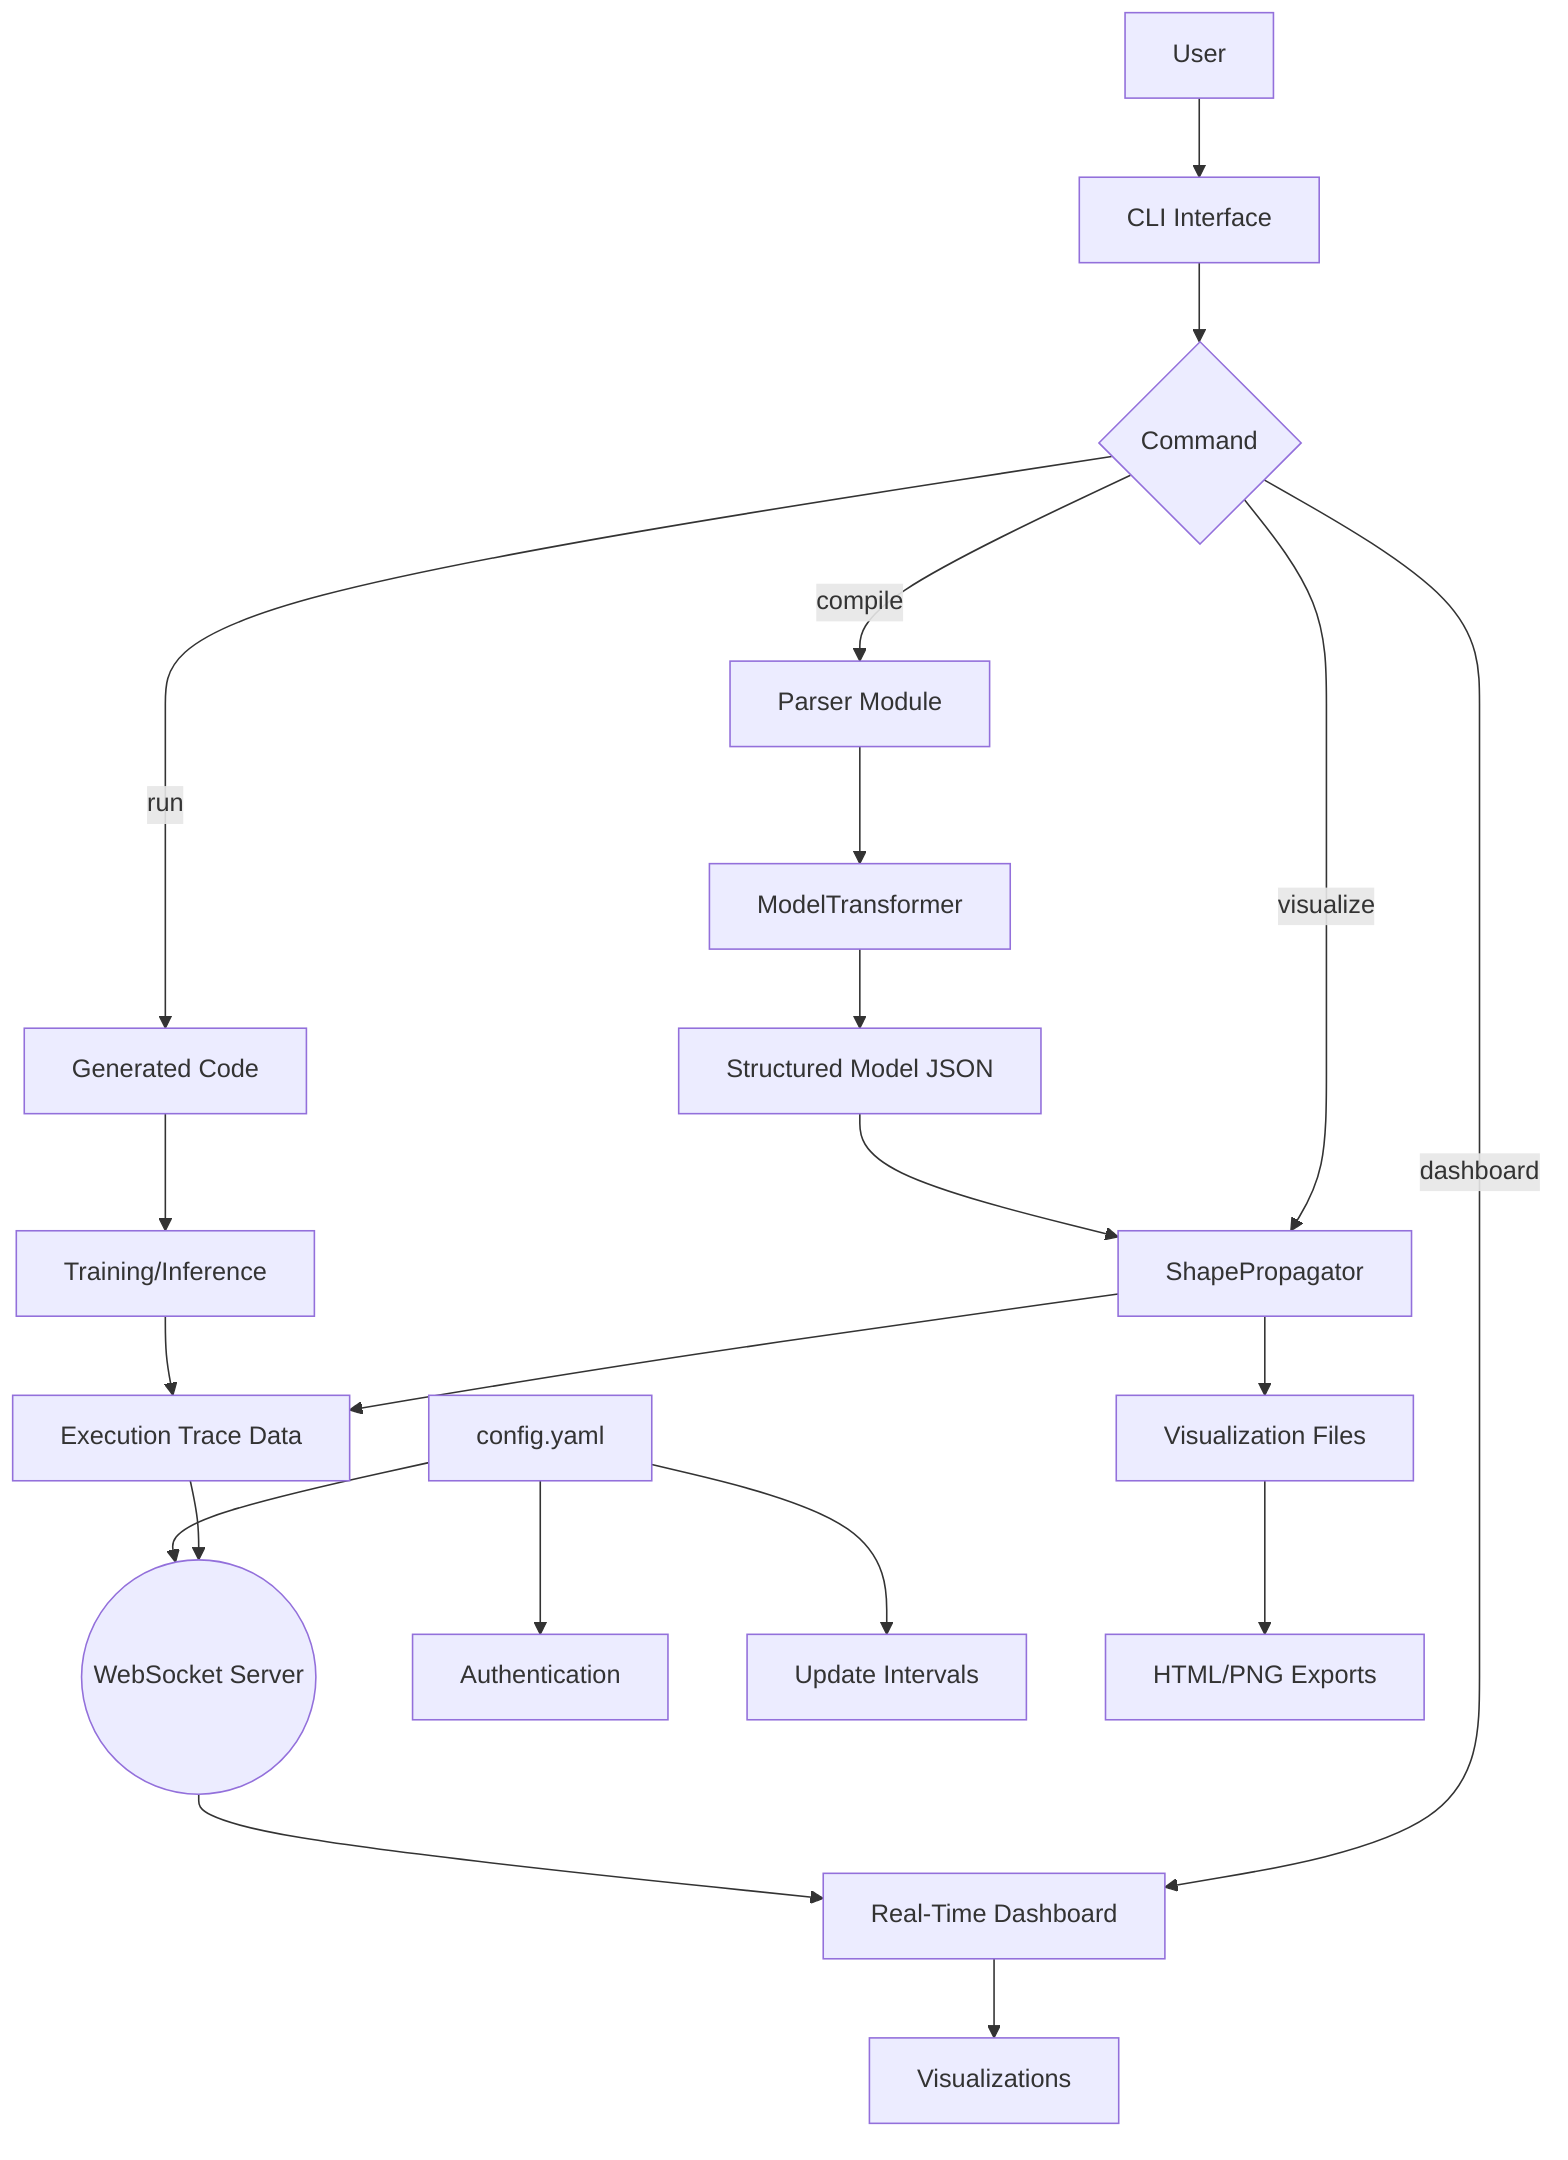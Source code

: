 graph TD
    A[User] --> B[CLI Interface]
    B --> C{Command}
    C --> |compile| D[Parser Module]
    C --> |run| E[Generated Code]
    C --> |visualize| F[ShapePropagator]
    C --> |dashboard| G[Real-Time Dashboard]
    D --> H[ModelTransformer]
    H --> I[Structured Model JSON]
    I --> F
    F --> J[Execution Trace Data]
    J --> K((WebSocket Server))
    K --> G
    G --> L[Visualizations]
    M[config.yaml] --> K
    M --> N[Authentication]
    M --> O[Update Intervals]
    E --> P[Training/Inference]
    P --> J
    F --> Q[Visualization Files]
    Q --> R[HTML/PNG Exports]